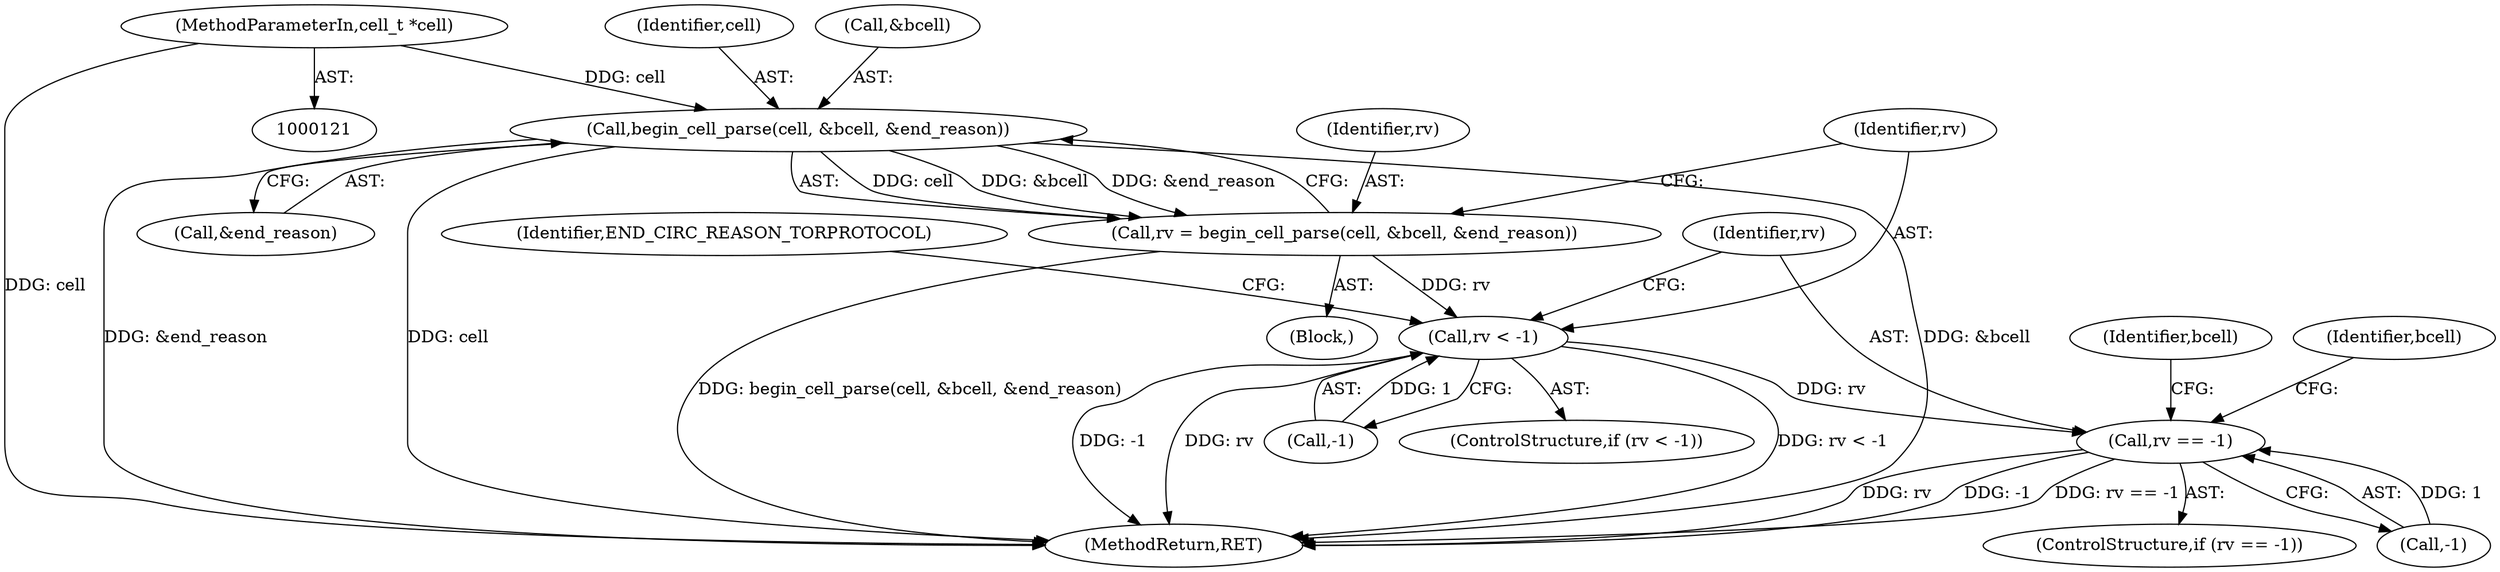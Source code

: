 digraph "0_tor_79b59a2dfcb68897ee89d98587d09e55f07e68d7@pointer" {
"1000122" [label="(MethodParameterIn,cell_t *cell)"];
"1000200" [label="(Call,begin_cell_parse(cell, &bcell, &end_reason))"];
"1000198" [label="(Call,rv = begin_cell_parse(cell, &bcell, &end_reason))"];
"1000207" [label="(Call,rv < -1)"];
"1000217" [label="(Call,rv == -1)"];
"1000200" [label="(Call,begin_cell_parse(cell, &bcell, &end_reason))"];
"1000697" [label="(MethodReturn,RET)"];
"1000124" [label="(Block,)"];
"1000198" [label="(Call,rv = begin_cell_parse(cell, &bcell, &end_reason))"];
"1000214" [label="(Identifier,END_CIRC_REASON_TORPROTOCOL)"];
"1000201" [label="(Identifier,cell)"];
"1000224" [label="(Identifier,bcell)"];
"1000219" [label="(Call,-1)"];
"1000217" [label="(Call,rv == -1)"];
"1000207" [label="(Call,rv < -1)"];
"1000202" [label="(Call,&bcell)"];
"1000209" [label="(Call,-1)"];
"1000238" [label="(Identifier,bcell)"];
"1000218" [label="(Identifier,rv)"];
"1000122" [label="(MethodParameterIn,cell_t *cell)"];
"1000199" [label="(Identifier,rv)"];
"1000208" [label="(Identifier,rv)"];
"1000216" [label="(ControlStructure,if (rv == -1))"];
"1000206" [label="(ControlStructure,if (rv < -1))"];
"1000204" [label="(Call,&end_reason)"];
"1000122" -> "1000121"  [label="AST: "];
"1000122" -> "1000697"  [label="DDG: cell"];
"1000122" -> "1000200"  [label="DDG: cell"];
"1000200" -> "1000198"  [label="AST: "];
"1000200" -> "1000204"  [label="CFG: "];
"1000201" -> "1000200"  [label="AST: "];
"1000202" -> "1000200"  [label="AST: "];
"1000204" -> "1000200"  [label="AST: "];
"1000198" -> "1000200"  [label="CFG: "];
"1000200" -> "1000697"  [label="DDG: cell"];
"1000200" -> "1000697"  [label="DDG: &bcell"];
"1000200" -> "1000697"  [label="DDG: &end_reason"];
"1000200" -> "1000198"  [label="DDG: cell"];
"1000200" -> "1000198"  [label="DDG: &bcell"];
"1000200" -> "1000198"  [label="DDG: &end_reason"];
"1000198" -> "1000124"  [label="AST: "];
"1000199" -> "1000198"  [label="AST: "];
"1000208" -> "1000198"  [label="CFG: "];
"1000198" -> "1000697"  [label="DDG: begin_cell_parse(cell, &bcell, &end_reason)"];
"1000198" -> "1000207"  [label="DDG: rv"];
"1000207" -> "1000206"  [label="AST: "];
"1000207" -> "1000209"  [label="CFG: "];
"1000208" -> "1000207"  [label="AST: "];
"1000209" -> "1000207"  [label="AST: "];
"1000214" -> "1000207"  [label="CFG: "];
"1000218" -> "1000207"  [label="CFG: "];
"1000207" -> "1000697"  [label="DDG: -1"];
"1000207" -> "1000697"  [label="DDG: rv"];
"1000207" -> "1000697"  [label="DDG: rv < -1"];
"1000209" -> "1000207"  [label="DDG: 1"];
"1000207" -> "1000217"  [label="DDG: rv"];
"1000217" -> "1000216"  [label="AST: "];
"1000217" -> "1000219"  [label="CFG: "];
"1000218" -> "1000217"  [label="AST: "];
"1000219" -> "1000217"  [label="AST: "];
"1000224" -> "1000217"  [label="CFG: "];
"1000238" -> "1000217"  [label="CFG: "];
"1000217" -> "1000697"  [label="DDG: -1"];
"1000217" -> "1000697"  [label="DDG: rv == -1"];
"1000217" -> "1000697"  [label="DDG: rv"];
"1000219" -> "1000217"  [label="DDG: 1"];
}
